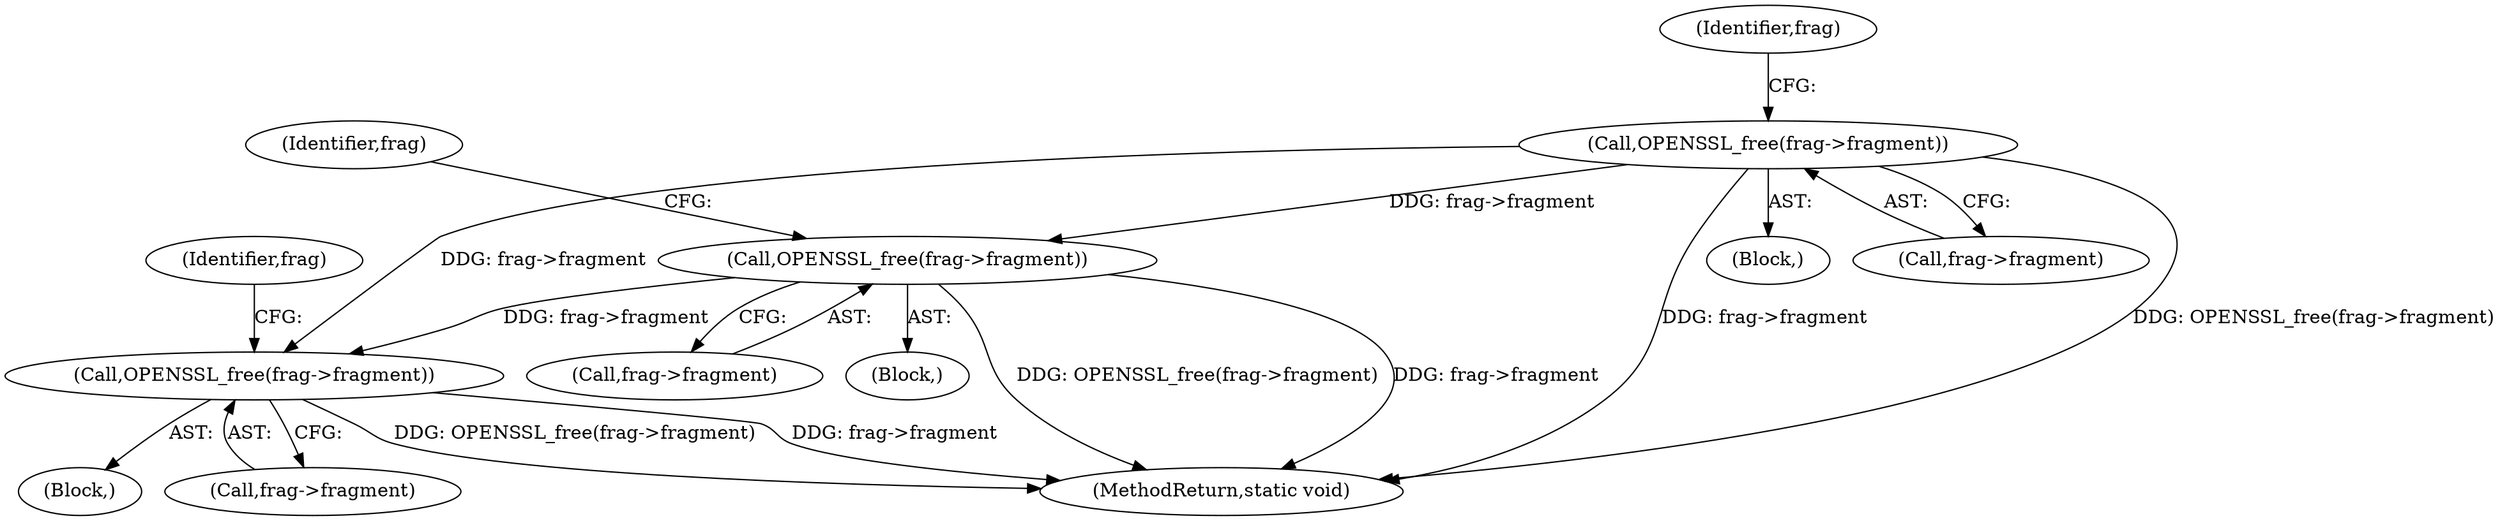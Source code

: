 digraph "1_openssl_470990fee0182566d439ef7e82d1abf18b7085d7@del" {
"1000267" [label="(Call,OPENSSL_free(frag->fragment))"];
"1000238" [label="(Call,OPENSSL_free(frag->fragment))"];
"1000211" [label="(Call,OPENSSL_free(frag->fragment))"];
"1000211" [label="(Call,OPENSSL_free(frag->fragment))"];
"1000203" [label="(Block,)"];
"1000275" [label="(MethodReturn,static void)"];
"1000239" [label="(Call,frag->fragment)"];
"1000243" [label="(Identifier,frag)"];
"1000216" [label="(Identifier,frag)"];
"1000267" [label="(Call,OPENSSL_free(frag->fragment))"];
"1000272" [label="(Identifier,frag)"];
"1000238" [label="(Call,OPENSSL_free(frag->fragment))"];
"1000259" [label="(Block,)"];
"1000212" [label="(Call,frag->fragment)"];
"1000268" [label="(Call,frag->fragment)"];
"1000230" [label="(Block,)"];
"1000267" -> "1000259"  [label="AST: "];
"1000267" -> "1000268"  [label="CFG: "];
"1000268" -> "1000267"  [label="AST: "];
"1000272" -> "1000267"  [label="CFG: "];
"1000267" -> "1000275"  [label="DDG: frag->fragment"];
"1000267" -> "1000275"  [label="DDG: OPENSSL_free(frag->fragment)"];
"1000238" -> "1000267"  [label="DDG: frag->fragment"];
"1000211" -> "1000267"  [label="DDG: frag->fragment"];
"1000238" -> "1000230"  [label="AST: "];
"1000238" -> "1000239"  [label="CFG: "];
"1000239" -> "1000238"  [label="AST: "];
"1000243" -> "1000238"  [label="CFG: "];
"1000238" -> "1000275"  [label="DDG: frag->fragment"];
"1000238" -> "1000275"  [label="DDG: OPENSSL_free(frag->fragment)"];
"1000211" -> "1000238"  [label="DDG: frag->fragment"];
"1000211" -> "1000203"  [label="AST: "];
"1000211" -> "1000212"  [label="CFG: "];
"1000212" -> "1000211"  [label="AST: "];
"1000216" -> "1000211"  [label="CFG: "];
"1000211" -> "1000275"  [label="DDG: frag->fragment"];
"1000211" -> "1000275"  [label="DDG: OPENSSL_free(frag->fragment)"];
}
